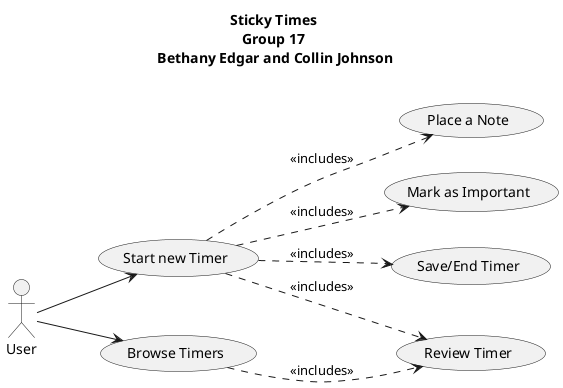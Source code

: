 @startuml

left to right direction

(Start new Timer) as (Start)
(Place a Note) as (Note)
(Mark as Important) as (Imp!)
(Save/End Timer) as (Stop)
(Review Timer) as (Review)
(Browse Timers) as (Browse)

Actor User

title Sticky Times \nGroup 17 \nBethany Edgar and Collin Johnson\n

User --> (Start)

User --> (Browse)

(Browse) ..> (Review) : <<includes>>
(Start) ..> (Note) : <<includes>>
(Start) ..> (Imp!) : <<includes>>
(Start) ..> (Stop) : <<includes>>
(Start) ..> (Review) : <<includes>>

@enduml